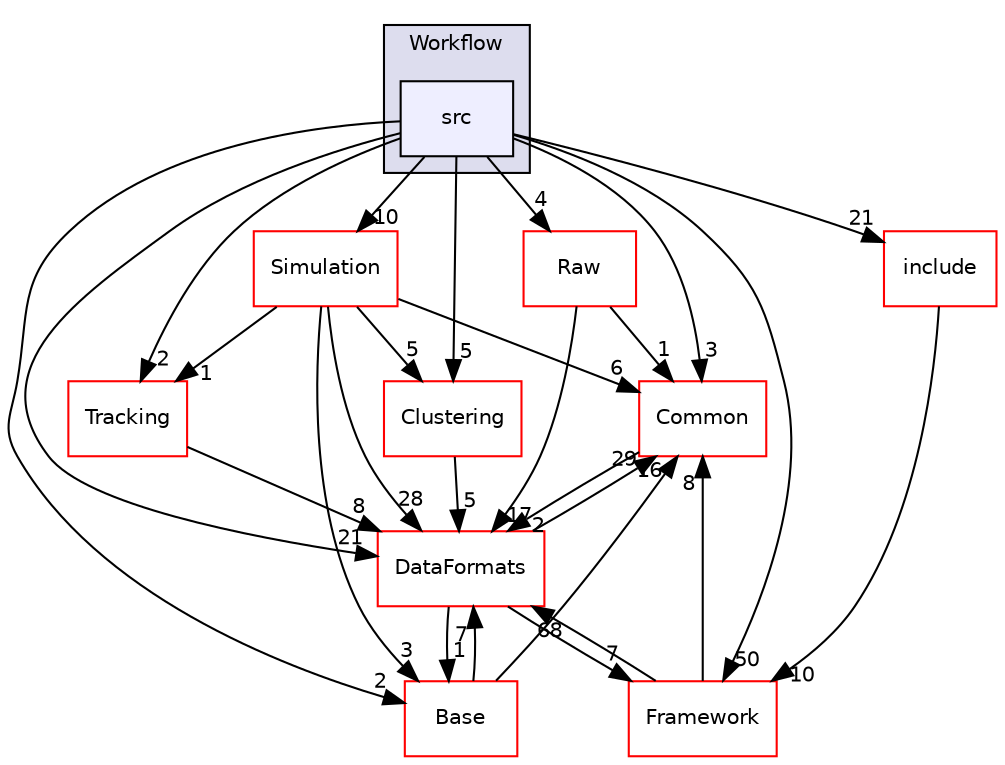 digraph "/home/travis/build/AliceO2Group/AliceO2/Detectors/MUON/MID/Workflow/src" {
  bgcolor=transparent;
  compound=true
  node [ fontsize="10", fontname="Helvetica"];
  edge [ labelfontsize="10", labelfontname="Helvetica"];
  subgraph clusterdir_541a9f579a56d3c8f641580c9f97913d {
    graph [ bgcolor="#ddddee", pencolor="black", label="Workflow" fontname="Helvetica", fontsize="10", URL="dir_541a9f579a56d3c8f641580c9f97913d.html"]
  dir_d175ccbdd0bad50605561880a8518417 [shape=box, label="src", style="filled", fillcolor="#eeeeff", pencolor="black", URL="dir_d175ccbdd0bad50605561880a8518417.html"];
  }
  dir_4ab6b4cc6a7edbff49100e9123df213f [shape=box label="Common" color="red" URL="dir_4ab6b4cc6a7edbff49100e9123df213f.html"];
  dir_754f2fe7806627988f6bd801b7f2fe5b [shape=box label="Clustering" color="red" URL="dir_754f2fe7806627988f6bd801b7f2fe5b.html"];
  dir_37c90836491b695b472bf98d1be8336b [shape=box label="Base" color="red" URL="dir_37c90836491b695b472bf98d1be8336b.html"];
  dir_2bb5eb61d33140858f79122ad9ee2c7f [shape=box label="include" color="red" URL="dir_2bb5eb61d33140858f79122ad9ee2c7f.html"];
  dir_55bb03bc4479a61c5f6db133927cb48c [shape=box label="Raw" color="red" URL="dir_55bb03bc4479a61c5f6db133927cb48c.html"];
  dir_2810eaf0225063d73e08d8eeeb8a37b8 [shape=box label="Simulation" color="red" URL="dir_2810eaf0225063d73e08d8eeeb8a37b8.html"];
  dir_c6781640d5720511e35c6e7f87460ee7 [shape=box label="Tracking" color="red" URL="dir_c6781640d5720511e35c6e7f87460ee7.html"];
  dir_bcbb2cf9a3d3d83e5515c82071a07177 [shape=box label="Framework" color="red" URL="dir_bcbb2cf9a3d3d83e5515c82071a07177.html"];
  dir_2171f7ec022c5423887b07c69b2f5b48 [shape=box label="DataFormats" color="red" URL="dir_2171f7ec022c5423887b07c69b2f5b48.html"];
  dir_4ab6b4cc6a7edbff49100e9123df213f->dir_2171f7ec022c5423887b07c69b2f5b48 [headlabel="2", labeldistance=1.5 headhref="dir_000018_000060.html"];
  dir_754f2fe7806627988f6bd801b7f2fe5b->dir_2171f7ec022c5423887b07c69b2f5b48 [headlabel="5", labeldistance=1.5 headhref="dir_000337_000060.html"];
  dir_37c90836491b695b472bf98d1be8336b->dir_4ab6b4cc6a7edbff49100e9123df213f [headlabel="16", labeldistance=1.5 headhref="dir_000254_000018.html"];
  dir_37c90836491b695b472bf98d1be8336b->dir_2171f7ec022c5423887b07c69b2f5b48 [headlabel="7", labeldistance=1.5 headhref="dir_000254_000060.html"];
  dir_2bb5eb61d33140858f79122ad9ee2c7f->dir_bcbb2cf9a3d3d83e5515c82071a07177 [headlabel="10", labeldistance=1.5 headhref="dir_000354_000036.html"];
  dir_55bb03bc4479a61c5f6db133927cb48c->dir_4ab6b4cc6a7edbff49100e9123df213f [headlabel="1", labeldistance=1.5 headhref="dir_000340_000018.html"];
  dir_55bb03bc4479a61c5f6db133927cb48c->dir_2171f7ec022c5423887b07c69b2f5b48 [headlabel="17", labeldistance=1.5 headhref="dir_000340_000060.html"];
  dir_2810eaf0225063d73e08d8eeeb8a37b8->dir_4ab6b4cc6a7edbff49100e9123df213f [headlabel="6", labeldistance=1.5 headhref="dir_000146_000018.html"];
  dir_2810eaf0225063d73e08d8eeeb8a37b8->dir_754f2fe7806627988f6bd801b7f2fe5b [headlabel="5", labeldistance=1.5 headhref="dir_000146_000337.html"];
  dir_2810eaf0225063d73e08d8eeeb8a37b8->dir_37c90836491b695b472bf98d1be8336b [headlabel="3", labeldistance=1.5 headhref="dir_000146_000254.html"];
  dir_2810eaf0225063d73e08d8eeeb8a37b8->dir_c6781640d5720511e35c6e7f87460ee7 [headlabel="1", labeldistance=1.5 headhref="dir_000146_000458.html"];
  dir_2810eaf0225063d73e08d8eeeb8a37b8->dir_2171f7ec022c5423887b07c69b2f5b48 [headlabel="28", labeldistance=1.5 headhref="dir_000146_000060.html"];
  dir_c6781640d5720511e35c6e7f87460ee7->dir_2171f7ec022c5423887b07c69b2f5b48 [headlabel="8", labeldistance=1.5 headhref="dir_000458_000060.html"];
  dir_bcbb2cf9a3d3d83e5515c82071a07177->dir_4ab6b4cc6a7edbff49100e9123df213f [headlabel="8", labeldistance=1.5 headhref="dir_000036_000018.html"];
  dir_bcbb2cf9a3d3d83e5515c82071a07177->dir_2171f7ec022c5423887b07c69b2f5b48 [headlabel="68", labeldistance=1.5 headhref="dir_000036_000060.html"];
  dir_2171f7ec022c5423887b07c69b2f5b48->dir_4ab6b4cc6a7edbff49100e9123df213f [headlabel="29", labeldistance=1.5 headhref="dir_000060_000018.html"];
  dir_2171f7ec022c5423887b07c69b2f5b48->dir_37c90836491b695b472bf98d1be8336b [headlabel="1", labeldistance=1.5 headhref="dir_000060_000254.html"];
  dir_2171f7ec022c5423887b07c69b2f5b48->dir_bcbb2cf9a3d3d83e5515c82071a07177 [headlabel="7", labeldistance=1.5 headhref="dir_000060_000036.html"];
  dir_d175ccbdd0bad50605561880a8518417->dir_4ab6b4cc6a7edbff49100e9123df213f [headlabel="3", labeldistance=1.5 headhref="dir_000373_000018.html"];
  dir_d175ccbdd0bad50605561880a8518417->dir_754f2fe7806627988f6bd801b7f2fe5b [headlabel="5", labeldistance=1.5 headhref="dir_000373_000337.html"];
  dir_d175ccbdd0bad50605561880a8518417->dir_37c90836491b695b472bf98d1be8336b [headlabel="2", labeldistance=1.5 headhref="dir_000373_000254.html"];
  dir_d175ccbdd0bad50605561880a8518417->dir_2bb5eb61d33140858f79122ad9ee2c7f [headlabel="21", labeldistance=1.5 headhref="dir_000373_000354.html"];
  dir_d175ccbdd0bad50605561880a8518417->dir_55bb03bc4479a61c5f6db133927cb48c [headlabel="4", labeldistance=1.5 headhref="dir_000373_000340.html"];
  dir_d175ccbdd0bad50605561880a8518417->dir_2810eaf0225063d73e08d8eeeb8a37b8 [headlabel="10", labeldistance=1.5 headhref="dir_000373_000146.html"];
  dir_d175ccbdd0bad50605561880a8518417->dir_c6781640d5720511e35c6e7f87460ee7 [headlabel="2", labeldistance=1.5 headhref="dir_000373_000458.html"];
  dir_d175ccbdd0bad50605561880a8518417->dir_bcbb2cf9a3d3d83e5515c82071a07177 [headlabel="50", labeldistance=1.5 headhref="dir_000373_000036.html"];
  dir_d175ccbdd0bad50605561880a8518417->dir_2171f7ec022c5423887b07c69b2f5b48 [headlabel="21", labeldistance=1.5 headhref="dir_000373_000060.html"];
}
